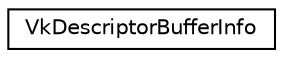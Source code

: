 digraph "Graphical Class Hierarchy"
{
 // LATEX_PDF_SIZE
  edge [fontname="Helvetica",fontsize="10",labelfontname="Helvetica",labelfontsize="10"];
  node [fontname="Helvetica",fontsize="10",shape=record];
  rankdir="LR";
  Node0 [label="VkDescriptorBufferInfo",height=0.2,width=0.4,color="black", fillcolor="white", style="filled",URL="$structVkDescriptorBufferInfo.html",tooltip=" "];
}
